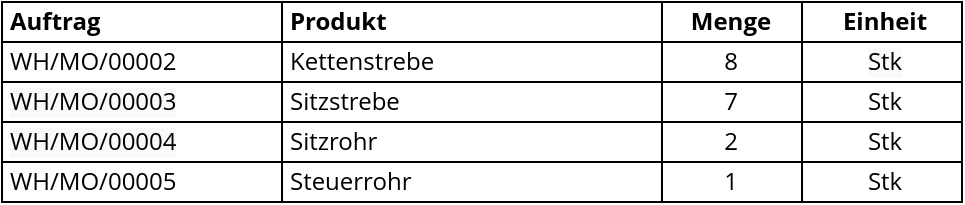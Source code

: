 <mxfile version="13.7.9" type="device"><diagram id="GtRONhIAHqFVy6cvbiFZ" name="Seite 1"><mxGraphModel dx="1102" dy="574" grid="1" gridSize="10" guides="1" tooltips="1" connect="1" arrows="1" fold="1" page="1" pageScale="1" pageWidth="827" pageHeight="1169" math="0" shadow="0"><root><mxCell id="uIaLDYGZTDQxNUprMQj0-0"/><mxCell id="uIaLDYGZTDQxNUprMQj0-1" parent="uIaLDYGZTDQxNUprMQj0-0"/><mxCell id="diI0_13bmxmqcU8Szz5P-21" value="" style="shape=table;html=1;whiteSpace=wrap;startSize=0;container=1;collapsible=0;childLayout=tableLayout;fontFamily=Open Sans;fontSize=12;align=left;spacingLeft=2;" parent="uIaLDYGZTDQxNUprMQj0-1" vertex="1"><mxGeometry x="40" y="40" width="480" height="100" as="geometry"/></mxCell><mxCell id="diI0_13bmxmqcU8Szz5P-22" value="" style="shape=partialRectangle;html=1;whiteSpace=wrap;collapsible=0;dropTarget=0;pointerEvents=0;fillColor=none;top=0;left=0;bottom=0;right=0;points=[[0,0.5],[1,0.5]];portConstraint=eastwest;fontFamily=Open Sans;spacingLeft=2;align=left;" parent="diI0_13bmxmqcU8Szz5P-21" vertex="1"><mxGeometry width="480" height="20" as="geometry"/></mxCell><mxCell id="diI0_13bmxmqcU8Szz5P-23" value="&lt;b&gt;Auftrag&lt;/b&gt;" style="shape=partialRectangle;html=1;whiteSpace=wrap;connectable=0;fillColor=none;top=0;left=0;bottom=0;right=0;overflow=hidden;align=left;fontFamily=Open Sans;spacingLeft=2;" parent="diI0_13bmxmqcU8Szz5P-22" vertex="1"><mxGeometry width="140" height="20" as="geometry"/></mxCell><mxCell id="diI0_13bmxmqcU8Szz5P-24" value="&lt;b&gt;Produkt&lt;/b&gt;" style="shape=partialRectangle;html=1;whiteSpace=wrap;connectable=0;fillColor=none;top=0;left=0;bottom=0;right=0;overflow=hidden;fontFamily=Open Sans;spacingLeft=2;align=left;spacingRight=3;" parent="diI0_13bmxmqcU8Szz5P-22" vertex="1"><mxGeometry x="140" width="190" height="20" as="geometry"/></mxCell><mxCell id="diI0_13bmxmqcU8Szz5P-25" value="Menge" style="shape=partialRectangle;html=1;whiteSpace=wrap;connectable=0;fillColor=none;top=0;left=0;bottom=0;right=0;overflow=hidden;fontFamily=Open Sans;spacingLeft=2;align=center;spacingRight=3;fontStyle=1" parent="diI0_13bmxmqcU8Szz5P-22" vertex="1"><mxGeometry x="330" width="70" height="20" as="geometry"/></mxCell><mxCell id="diI0_13bmxmqcU8Szz5P-28" value="Einheit" style="shape=partialRectangle;html=1;whiteSpace=wrap;connectable=0;fillColor=none;top=0;left=0;bottom=0;right=0;overflow=hidden;fontFamily=Open Sans;spacingLeft=3;align=center;fontStyle=1" parent="diI0_13bmxmqcU8Szz5P-22" vertex="1"><mxGeometry x="400" width="80" height="20" as="geometry"/></mxCell><mxCell id="diI0_13bmxmqcU8Szz5P-36" value="" style="shape=partialRectangle;html=1;whiteSpace=wrap;collapsible=0;dropTarget=0;pointerEvents=0;fillColor=none;top=0;left=0;bottom=0;right=0;points=[[0,0.5],[1,0.5]];portConstraint=eastwest;fontFamily=Open Sans;spacingLeft=2;align=center;fontColor=#97D077;" parent="diI0_13bmxmqcU8Szz5P-21" vertex="1"><mxGeometry y="20" width="480" height="20" as="geometry"/></mxCell><mxCell id="diI0_13bmxmqcU8Szz5P-37" value="WH/MO/00002" style="shape=partialRectangle;html=1;whiteSpace=wrap;connectable=0;fillColor=none;top=0;left=0;bottom=0;right=0;overflow=hidden;fontFamily=Open Sans;spacingLeft=2;align=left;" parent="diI0_13bmxmqcU8Szz5P-36" vertex="1"><mxGeometry width="140" height="20" as="geometry"/></mxCell><mxCell id="diI0_13bmxmqcU8Szz5P-38" value="&lt;font&gt;Kettenstrebe&lt;/font&gt;" style="shape=partialRectangle;html=1;whiteSpace=wrap;connectable=0;fillColor=none;top=0;left=0;bottom=0;right=0;overflow=hidden;fontFamily=Open Sans;spacingLeft=2;align=left;spacingRight=3;" parent="diI0_13bmxmqcU8Szz5P-36" vertex="1"><mxGeometry x="140" width="190" height="20" as="geometry"/></mxCell><mxCell id="diI0_13bmxmqcU8Szz5P-39" value="8" style="shape=partialRectangle;html=1;whiteSpace=wrap;connectable=0;fillColor=none;top=0;left=0;bottom=0;right=0;overflow=hidden;fontFamily=Open Sans;spacingLeft=2;align=center;spacingRight=3;" parent="diI0_13bmxmqcU8Szz5P-36" vertex="1"><mxGeometry x="330" width="70" height="20" as="geometry"/></mxCell><mxCell id="diI0_13bmxmqcU8Szz5P-42" value="&lt;meta charset=&quot;utf-8&quot;&gt;&lt;span style=&quot;font-family: &amp;quot;open sans&amp;quot;; font-size: 12px; font-style: normal; font-weight: 400; letter-spacing: normal; text-indent: 0px; text-transform: none; word-spacing: 0px; background-color: rgb(248, 249, 250); display: inline; float: none;&quot;&gt;Stk&lt;/span&gt;" style="shape=partialRectangle;html=1;whiteSpace=wrap;connectable=0;fillColor=none;top=0;left=0;bottom=0;right=0;overflow=hidden;fontFamily=Open Sans;spacingLeft=3;align=center;" parent="diI0_13bmxmqcU8Szz5P-36" vertex="1"><mxGeometry x="400" width="80" height="20" as="geometry"/></mxCell><mxCell id="9axlk6Ps-d_YkfV5iq8d-11" style="shape=partialRectangle;html=1;whiteSpace=wrap;collapsible=0;dropTarget=0;pointerEvents=0;fillColor=none;top=0;left=0;bottom=0;right=0;points=[[0,0.5],[1,0.5]];portConstraint=eastwest;fontFamily=Open Sans;spacingLeft=2;align=center;fontColor=#97D077;" vertex="1" parent="diI0_13bmxmqcU8Szz5P-21"><mxGeometry y="40" width="480" height="20" as="geometry"/></mxCell><mxCell id="9axlk6Ps-d_YkfV5iq8d-12" value="&lt;span style=&quot;color: rgb(0 , 0 , 0) ; font-family: &amp;#34;open sans&amp;#34; ; font-size: 12px ; font-style: normal ; font-weight: 400 ; letter-spacing: normal ; text-align: left ; text-indent: 0px ; text-transform: none ; word-spacing: 0px ; background-color: rgb(248 , 249 , 250) ; display: inline ; float: none&quot;&gt;WH/MO/00003&lt;/span&gt;" style="shape=partialRectangle;html=1;whiteSpace=wrap;connectable=0;fillColor=none;top=0;left=0;bottom=0;right=0;overflow=hidden;fontFamily=Open Sans;spacingLeft=2;align=left;" vertex="1" parent="9axlk6Ps-d_YkfV5iq8d-11"><mxGeometry width="140" height="20" as="geometry"/></mxCell><mxCell id="9axlk6Ps-d_YkfV5iq8d-13" value="Sitzstrebe" style="shape=partialRectangle;html=1;whiteSpace=wrap;connectable=0;fillColor=none;top=0;left=0;bottom=0;right=0;overflow=hidden;fontFamily=Open Sans;spacingLeft=2;align=left;spacingRight=3;" vertex="1" parent="9axlk6Ps-d_YkfV5iq8d-11"><mxGeometry x="140" width="190" height="20" as="geometry"/></mxCell><mxCell id="9axlk6Ps-d_YkfV5iq8d-14" value="7" style="shape=partialRectangle;html=1;whiteSpace=wrap;connectable=0;fillColor=none;top=0;left=0;bottom=0;right=0;overflow=hidden;fontFamily=Open Sans;spacingLeft=2;align=center;spacingRight=3;" vertex="1" parent="9axlk6Ps-d_YkfV5iq8d-11"><mxGeometry x="330" width="70" height="20" as="geometry"/></mxCell><mxCell id="9axlk6Ps-d_YkfV5iq8d-15" value="Stk" style="shape=partialRectangle;html=1;whiteSpace=wrap;connectable=0;fillColor=none;top=0;left=0;bottom=0;right=0;overflow=hidden;fontFamily=Open Sans;spacingLeft=3;align=center;" vertex="1" parent="9axlk6Ps-d_YkfV5iq8d-11"><mxGeometry x="400" width="80" height="20" as="geometry"/></mxCell><mxCell id="9axlk6Ps-d_YkfV5iq8d-16" style="shape=partialRectangle;html=1;whiteSpace=wrap;collapsible=0;dropTarget=0;pointerEvents=0;fillColor=none;top=0;left=0;bottom=0;right=0;points=[[0,0.5],[1,0.5]];portConstraint=eastwest;fontFamily=Open Sans;spacingLeft=2;align=center;fontColor=#97D077;" vertex="1" parent="diI0_13bmxmqcU8Szz5P-21"><mxGeometry y="60" width="480" height="20" as="geometry"/></mxCell><mxCell id="9axlk6Ps-d_YkfV5iq8d-17" value="&lt;span style=&quot;color: rgb(0 , 0 , 0) ; font-family: &amp;#34;open sans&amp;#34; ; font-size: 12px ; font-style: normal ; font-weight: 400 ; letter-spacing: normal ; text-align: left ; text-indent: 0px ; text-transform: none ; word-spacing: 0px ; background-color: rgb(248 , 249 , 250) ; display: inline ; float: none&quot;&gt;WH/MO/00004&lt;/span&gt;" style="shape=partialRectangle;html=1;whiteSpace=wrap;connectable=0;fillColor=none;top=0;left=0;bottom=0;right=0;overflow=hidden;fontFamily=Open Sans;spacingLeft=2;align=left;" vertex="1" parent="9axlk6Ps-d_YkfV5iq8d-16"><mxGeometry width="140" height="20" as="geometry"/></mxCell><mxCell id="9axlk6Ps-d_YkfV5iq8d-18" value="Sitzrohr" style="shape=partialRectangle;html=1;whiteSpace=wrap;connectable=0;fillColor=none;top=0;left=0;bottom=0;right=0;overflow=hidden;fontFamily=Open Sans;spacingLeft=2;align=left;spacingRight=3;" vertex="1" parent="9axlk6Ps-d_YkfV5iq8d-16"><mxGeometry x="140" width="190" height="20" as="geometry"/></mxCell><mxCell id="9axlk6Ps-d_YkfV5iq8d-19" value="2" style="shape=partialRectangle;html=1;whiteSpace=wrap;connectable=0;fillColor=none;top=0;left=0;bottom=0;right=0;overflow=hidden;fontFamily=Open Sans;spacingLeft=2;align=center;spacingRight=3;" vertex="1" parent="9axlk6Ps-d_YkfV5iq8d-16"><mxGeometry x="330" width="70" height="20" as="geometry"/></mxCell><mxCell id="9axlk6Ps-d_YkfV5iq8d-20" value="&lt;span&gt;Stk&lt;/span&gt;" style="shape=partialRectangle;html=1;whiteSpace=wrap;connectable=0;fillColor=none;top=0;left=0;bottom=0;right=0;overflow=hidden;fontFamily=Open Sans;spacingLeft=3;align=center;" vertex="1" parent="9axlk6Ps-d_YkfV5iq8d-16"><mxGeometry x="400" width="80" height="20" as="geometry"/></mxCell><mxCell id="9axlk6Ps-d_YkfV5iq8d-21" style="shape=partialRectangle;html=1;whiteSpace=wrap;collapsible=0;dropTarget=0;pointerEvents=0;fillColor=none;top=0;left=0;bottom=0;right=0;points=[[0,0.5],[1,0.5]];portConstraint=eastwest;fontFamily=Open Sans;spacingLeft=2;align=center;fontColor=#97D077;" vertex="1" parent="diI0_13bmxmqcU8Szz5P-21"><mxGeometry y="80" width="480" height="20" as="geometry"/></mxCell><mxCell id="9axlk6Ps-d_YkfV5iq8d-22" value="&lt;span style=&quot;font-family: &amp;#34;open sans&amp;#34;&quot;&gt;WH/MO/00005&lt;/span&gt;" style="shape=partialRectangle;html=1;whiteSpace=wrap;connectable=0;fillColor=none;top=0;left=0;bottom=0;right=0;overflow=hidden;fontFamily=Open Sans;spacingLeft=2;align=left;" vertex="1" parent="9axlk6Ps-d_YkfV5iq8d-21"><mxGeometry width="140" height="20" as="geometry"/></mxCell><mxCell id="9axlk6Ps-d_YkfV5iq8d-23" value="Steuerrohr" style="shape=partialRectangle;html=1;whiteSpace=wrap;connectable=0;fillColor=none;top=0;left=0;bottom=0;right=0;overflow=hidden;fontFamily=Open Sans;spacingLeft=2;align=left;spacingRight=3;" vertex="1" parent="9axlk6Ps-d_YkfV5iq8d-21"><mxGeometry x="140" width="190" height="20" as="geometry"/></mxCell><mxCell id="9axlk6Ps-d_YkfV5iq8d-24" value="1" style="shape=partialRectangle;html=1;whiteSpace=wrap;connectable=0;fillColor=none;top=0;left=0;bottom=0;right=0;overflow=hidden;fontFamily=Open Sans;spacingLeft=2;align=center;spacingRight=3;" vertex="1" parent="9axlk6Ps-d_YkfV5iq8d-21"><mxGeometry x="330" width="70" height="20" as="geometry"/></mxCell><mxCell id="9axlk6Ps-d_YkfV5iq8d-25" value="Stk" style="shape=partialRectangle;html=1;whiteSpace=wrap;connectable=0;fillColor=none;top=0;left=0;bottom=0;right=0;overflow=hidden;fontFamily=Open Sans;spacingLeft=3;align=center;" vertex="1" parent="9axlk6Ps-d_YkfV5iq8d-21"><mxGeometry x="400" width="80" height="20" as="geometry"/></mxCell></root></mxGraphModel></diagram></mxfile>